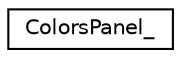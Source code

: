 digraph "Graphical Class Hierarchy"
{
  edge [fontname="Helvetica",fontsize="10",labelfontname="Helvetica",labelfontsize="10"];
  node [fontname="Helvetica",fontsize="10",shape=record];
  rankdir="LR";
  Node0 [label="ColorsPanel_",height=0.2,width=0.4,color="black", fillcolor="white", style="filled",URL="$structColorsPanel__.html"];
}
